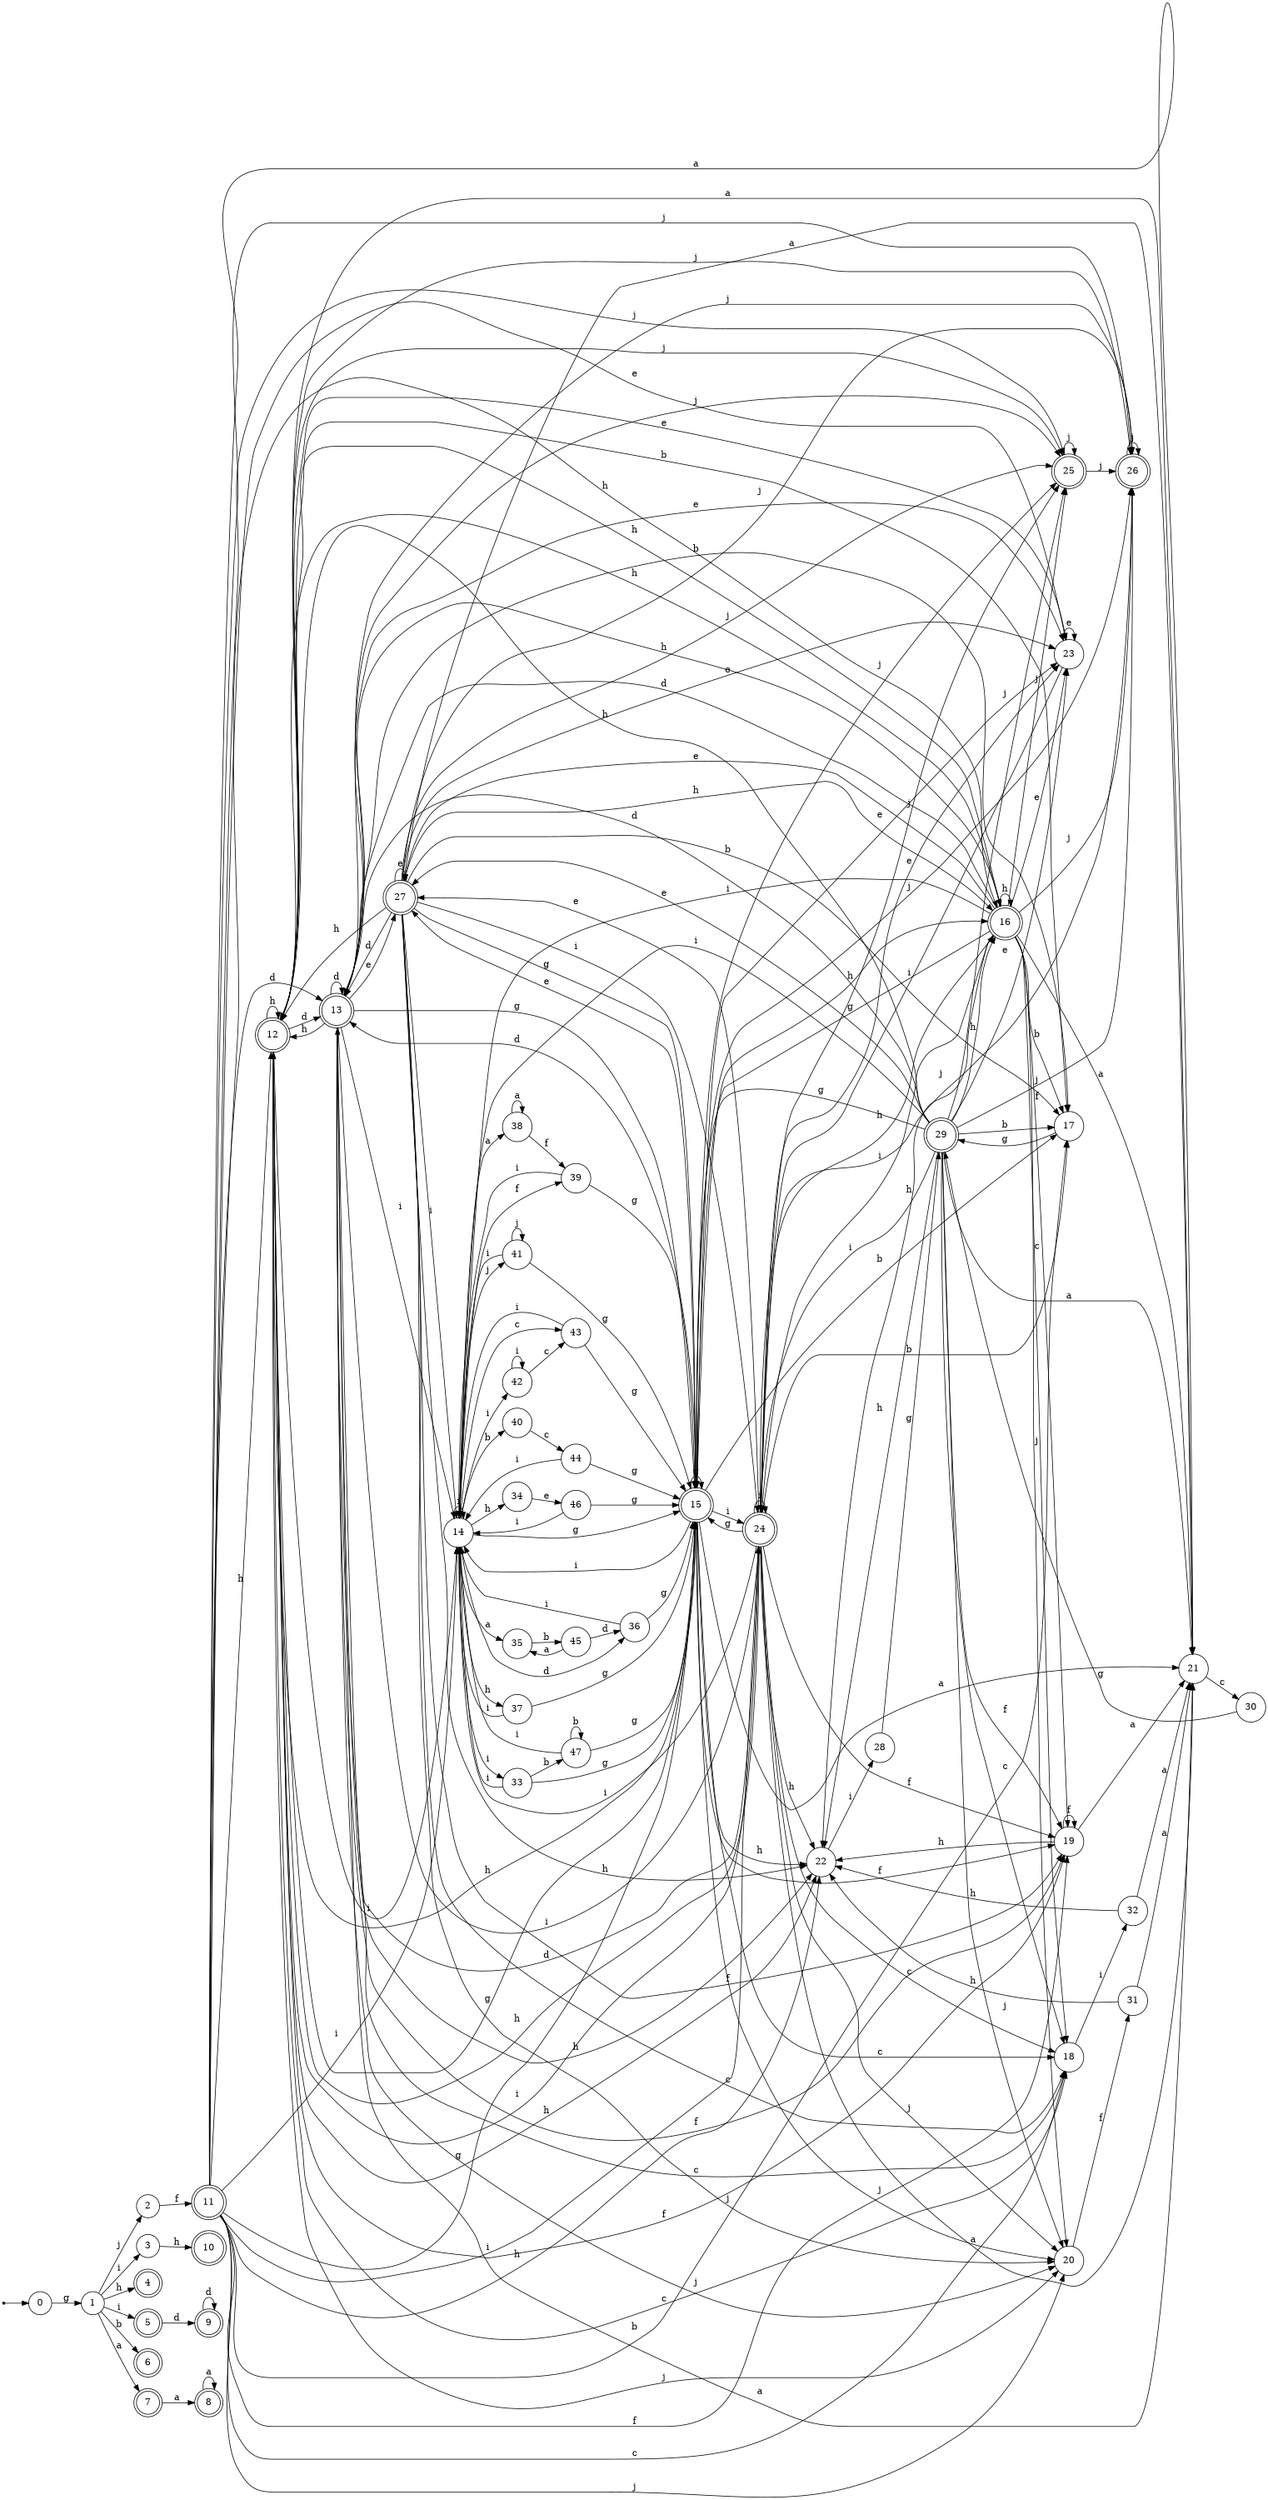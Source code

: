 digraph finite_state_machine {
rankdir=LR;
size="20,20";
node [shape = point]; "dummy0"
node [shape = circle]; "0";
"dummy0" -> "0";
node [shape = circle]; "1";
node [shape = circle]; "2";
node [shape = circle]; "3";
node [shape = doublecircle]; "4";node [shape = doublecircle]; "5";node [shape = doublecircle]; "6";node [shape = doublecircle]; "7";node [shape = doublecircle]; "8";node [shape = doublecircle]; "9";node [shape = doublecircle]; "10";node [shape = doublecircle]; "11";node [shape = doublecircle]; "12";node [shape = doublecircle]; "13";node [shape = circle]; "14";
node [shape = doublecircle]; "15";node [shape = doublecircle]; "16";node [shape = circle]; "17";
node [shape = circle]; "18";
node [shape = circle]; "19";
node [shape = circle]; "20";
node [shape = circle]; "21";
node [shape = circle]; "22";
node [shape = circle]; "23";
node [shape = doublecircle]; "24";node [shape = doublecircle]; "25";node [shape = doublecircle]; "26";node [shape = doublecircle]; "27";node [shape = circle]; "28";
node [shape = doublecircle]; "29";node [shape = circle]; "30";
node [shape = circle]; "31";
node [shape = circle]; "32";
node [shape = circle]; "33";
node [shape = circle]; "34";
node [shape = circle]; "35";
node [shape = circle]; "36";
node [shape = circle]; "37";
node [shape = circle]; "38";
node [shape = circle]; "39";
node [shape = circle]; "40";
node [shape = circle]; "41";
node [shape = circle]; "42";
node [shape = circle]; "43";
node [shape = circle]; "44";
node [shape = circle]; "45";
node [shape = circle]; "46";
node [shape = circle]; "47";
"0" -> "1" [label = "g"];
 "1" -> "2" [label = "j"];
 "1" -> "3" [label = "i"];
 "1" -> "5" [label = "i"];
 "1" -> "4" [label = "h"];
 "1" -> "6" [label = "b"];
 "1" -> "7" [label = "a"];
 "7" -> "8" [label = "a"];
 "8" -> "8" [label = "a"];
 "5" -> "9" [label = "d"];
 "9" -> "9" [label = "d"];
 "3" -> "10" [label = "h"];
 "2" -> "11" [label = "f"];
 "11" -> "16" [label = "h"];
 "11" -> "12" [label = "h"];
 "11" -> "22" [label = "h"];
 "11" -> "13" [label = "d"];
 "11" -> "24" [label = "i"];
 "11" -> "14" [label = "i"];
 "11" -> "15" [label = "g"];
 "11" -> "17" [label = "b"];
 "11" -> "18" [label = "c"];
 "11" -> "19" [label = "f"];
 "11" -> "25" [label = "j"];
 "11" -> "26" [label = "j"];
 "11" -> "20" [label = "j"];
 "11" -> "21" [label = "a"];
 "11" -> "23" [label = "e"];
 "26" -> "26" [label = "j"];
 "25" -> "25" [label = "j"];
 "25" -> "26" [label = "j"];
 "24" -> "24" [label = "i"];
 "24" -> "14" [label = "i"];
 "24" -> "27" [label = "e"];
 "24" -> "23" [label = "e"];
 "24" -> "13" [label = "d"];
 "24" -> "15" [label = "g"];
 "24" -> "16" [label = "h"];
 "24" -> "12" [label = "h"];
 "24" -> "22" [label = "h"];
 "24" -> "17" [label = "b"];
 "24" -> "18" [label = "c"];
 "24" -> "19" [label = "f"];
 "24" -> "25" [label = "j"];
 "24" -> "26" [label = "j"];
 "24" -> "20" [label = "j"];
 "24" -> "21" [label = "a"];
 "27" -> "27" [label = "e"];
 "27" -> "23" [label = "e"];
 "27" -> "13" [label = "d"];
 "27" -> "24" [label = "i"];
 "27" -> "14" [label = "i"];
 "27" -> "15" [label = "g"];
 "27" -> "16" [label = "h"];
 "27" -> "12" [label = "h"];
 "27" -> "22" [label = "h"];
 "27" -> "17" [label = "b"];
 "27" -> "18" [label = "c"];
 "27" -> "19" [label = "f"];
 "27" -> "25" [label = "j"];
 "27" -> "26" [label = "j"];
 "27" -> "20" [label = "j"];
 "27" -> "21" [label = "a"];
 "23" -> "23" [label = "e"];
 "23" -> "24" [label = "i"];
 "22" -> "28" [label = "i"];
 "28" -> "29" [label = "g"];
 "29" -> "17" [label = "b"];
 "29" -> "18" [label = "c"];
 "29" -> "19" [label = "f"];
 "29" -> "25" [label = "j"];
 "29" -> "26" [label = "j"];
 "29" -> "20" [label = "j"];
 "29" -> "21" [label = "a"];
 "29" -> "16" [label = "h"];
 "29" -> "12" [label = "h"];
 "29" -> "22" [label = "h"];
 "29" -> "13" [label = "d"];
 "29" -> "24" [label = "i"];
 "29" -> "14" [label = "i"];
 "29" -> "15" [label = "g"];
 "29" -> "27" [label = "e"];
 "29" -> "23" [label = "e"];
 "21" -> "30" [label = "c"];
 "30" -> "29" [label = "g"];
 "20" -> "31" [label = "f"];
 "31" -> "21" [label = "a"];
 "31" -> "22" [label = "h"];
 "19" -> "19" [label = "f"];
 "19" -> "21" [label = "a"];
 "19" -> "22" [label = "h"];
 "18" -> "32" [label = "i"];
 "32" -> "21" [label = "a"];
 "32" -> "22" [label = "h"];
 "17" -> "29" [label = "g"];
 "16" -> "16" [label = "h"];
 "16" -> "12" [label = "h"];
 "16" -> "22" [label = "h"];
 "16" -> "13" [label = "d"];
 "16" -> "24" [label = "i"];
 "16" -> "14" [label = "i"];
 "16" -> "15" [label = "g"];
 "16" -> "17" [label = "b"];
 "16" -> "18" [label = "c"];
 "16" -> "19" [label = "f"];
 "16" -> "25" [label = "j"];
 "16" -> "26" [label = "j"];
 "16" -> "20" [label = "j"];
 "16" -> "21" [label = "a"];
 "16" -> "27" [label = "e"];
 "16" -> "23" [label = "e"];
 "15" -> "15" [label = "g"];
 "15" -> "24" [label = "i"];
 "15" -> "14" [label = "i"];
 "15" -> "13" [label = "d"];
 "15" -> "16" [label = "h"];
 "15" -> "12" [label = "h"];
 "15" -> "22" [label = "h"];
 "15" -> "17" [label = "b"];
 "15" -> "18" [label = "c"];
 "15" -> "19" [label = "f"];
 "15" -> "25" [label = "j"];
 "15" -> "26" [label = "j"];
 "15" -> "20" [label = "j"];
 "15" -> "21" [label = "a"];
 "15" -> "27" [label = "e"];
 "15" -> "23" [label = "e"];
 "14" -> "33" [label = "i"];
 "14" -> "42" [label = "i"];
 "14" -> "14" [label = "i"];
 "14" -> "34" [label = "h"];
 "14" -> "37" [label = "h"];
 "14" -> "35" [label = "a"];
 "14" -> "38" [label = "a"];
 "14" -> "36" [label = "d"];
 "14" -> "39" [label = "f"];
 "14" -> "40" [label = "b"];
 "14" -> "41" [label = "j"];
 "14" -> "43" [label = "c"];
 "14" -> "15" [label = "g"];
 "43" -> "14" [label = "i"];
 "43" -> "15" [label = "g"];
 "42" -> "42" [label = "i"];
 "42" -> "43" [label = "c"];
 "41" -> "41" [label = "j"];
 "41" -> "14" [label = "i"];
 "41" -> "15" [label = "g"];
 "40" -> "44" [label = "c"];
 "44" -> "14" [label = "i"];
 "44" -> "15" [label = "g"];
 "39" -> "14" [label = "i"];
 "39" -> "15" [label = "g"];
 "38" -> "38" [label = "a"];
 "38" -> "39" [label = "f"];
 "37" -> "14" [label = "i"];
 "37" -> "15" [label = "g"];
 "36" -> "14" [label = "i"];
 "36" -> "15" [label = "g"];
 "35" -> "45" [label = "b"];
 "45" -> "35" [label = "a"];
 "45" -> "36" [label = "d"];
 "34" -> "46" [label = "e"];
 "46" -> "14" [label = "i"];
 "46" -> "15" [label = "g"];
 "33" -> "47" [label = "b"];
 "33" -> "14" [label = "i"];
 "33" -> "15" [label = "g"];
 "47" -> "47" [label = "b"];
 "47" -> "14" [label = "i"];
 "47" -> "15" [label = "g"];
 "13" -> "13" [label = "d"];
 "13" -> "24" [label = "i"];
 "13" -> "14" [label = "i"];
 "13" -> "15" [label = "g"];
 "13" -> "16" [label = "h"];
 "13" -> "12" [label = "h"];
 "13" -> "22" [label = "h"];
 "13" -> "17" [label = "b"];
 "13" -> "18" [label = "c"];
 "13" -> "19" [label = "f"];
 "13" -> "25" [label = "j"];
 "13" -> "26" [label = "j"];
 "13" -> "20" [label = "j"];
 "13" -> "21" [label = "a"];
 "13" -> "27" [label = "e"];
 "13" -> "23" [label = "e"];
 "12" -> "16" [label = "h"];
 "12" -> "12" [label = "h"];
 "12" -> "22" [label = "h"];
 "12" -> "13" [label = "d"];
 "12" -> "24" [label = "i"];
 "12" -> "14" [label = "i"];
 "12" -> "15" [label = "g"];
 "12" -> "17" [label = "b"];
 "12" -> "18" [label = "c"];
 "12" -> "19" [label = "f"];
 "12" -> "25" [label = "j"];
 "12" -> "26" [label = "j"];
 "12" -> "20" [label = "j"];
 "12" -> "21" [label = "a"];
 "12" -> "23" [label = "e"];
 }
